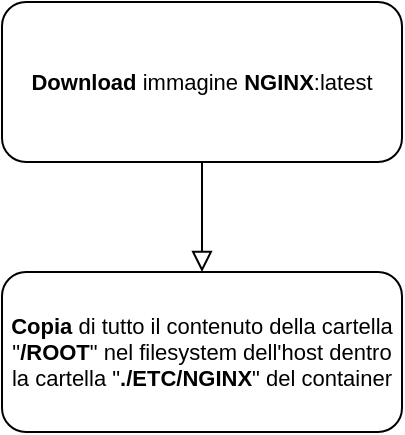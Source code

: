 <mxfile version="15.5.0" type="device"><diagram id="XxcY-RKcLASI1LmcvFh6" name="Page-1"><mxGraphModel dx="946" dy="637" grid="1" gridSize="10" guides="1" tooltips="1" connect="1" arrows="1" fold="1" page="1" pageScale="1" pageWidth="827" pageHeight="1169" math="0" shadow="0"><root><mxCell id="0"/><mxCell id="1" parent="0"/><mxCell id="MO67rMJEsLoxmf5GhM9z-1" value="" style="rounded=0;html=1;jettySize=auto;orthogonalLoop=1;fontSize=11;endArrow=block;endFill=0;endSize=8;strokeWidth=1;shadow=0;labelBackgroundColor=none;edgeStyle=orthogonalEdgeStyle;entryX=0.5;entryY=0;entryDx=0;entryDy=0;exitX=0.5;exitY=1;exitDx=0;exitDy=0;" edge="1" parent="1" source="MO67rMJEsLoxmf5GhM9z-5" target="MO67rMJEsLoxmf5GhM9z-6"><mxGeometry relative="1" as="geometry"><mxPoint x="260" y="120" as="sourcePoint"/><mxPoint x="260" y="170" as="targetPoint"/></mxGeometry></mxCell><mxCell id="MO67rMJEsLoxmf5GhM9z-5" value="&lt;b&gt;Download&lt;/b&gt; immagine &lt;b&gt;NGINX&lt;/b&gt;:latest" style="rounded=1;whiteSpace=wrap;html=1;fontSize=11;glass=0;strokeWidth=1;shadow=0;" vertex="1" parent="1"><mxGeometry x="160" y="40" width="200" height="80" as="geometry"/></mxCell><mxCell id="MO67rMJEsLoxmf5GhM9z-6" value="&lt;b&gt;Copia&lt;/b&gt; di tutto il contenuto della cartella &quot;&lt;b&gt;/ROOT&lt;/b&gt;&quot; nel filesystem dell'host dentro la cartella &quot;&lt;b&gt;./ETC/NGINX&lt;/b&gt;&quot; del container" style="rounded=1;whiteSpace=wrap;html=1;fontSize=11;glass=0;strokeWidth=1;shadow=0;" vertex="1" parent="1"><mxGeometry x="160" y="175" width="200" height="80" as="geometry"/></mxCell></root></mxGraphModel></diagram></mxfile>